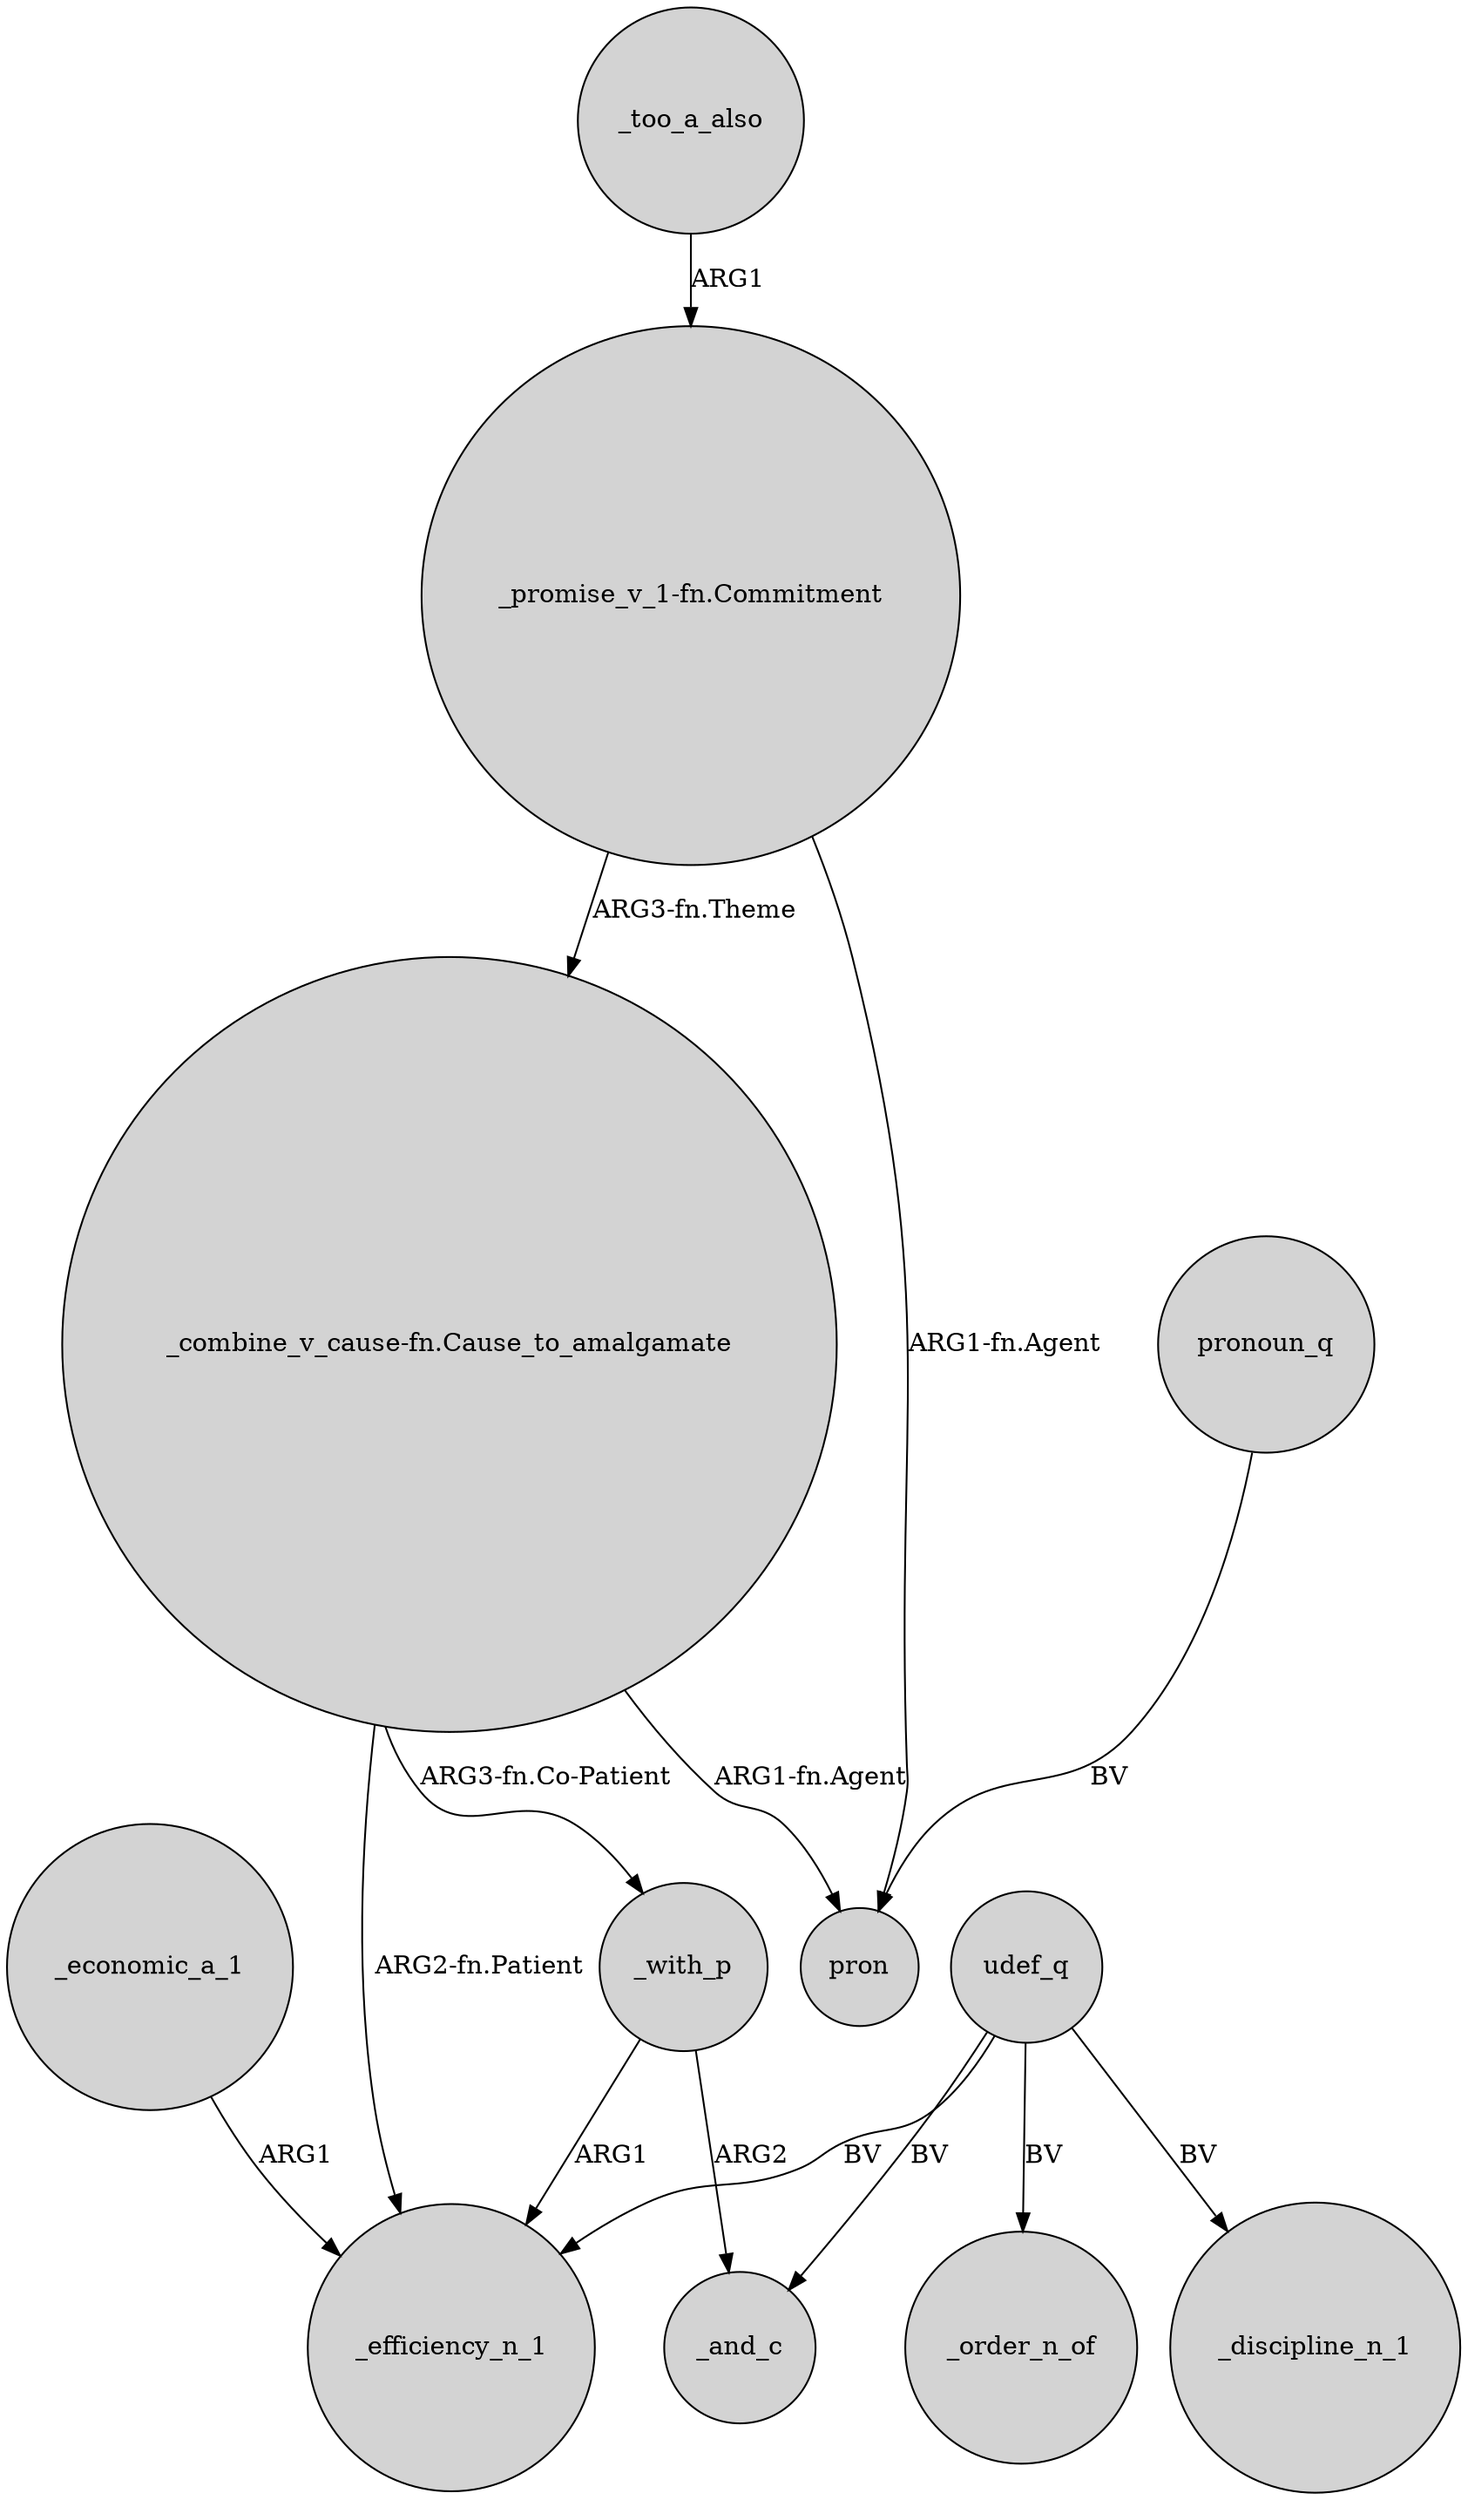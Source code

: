digraph {
	node [shape=circle style=filled]
	_with_p -> _efficiency_n_1 [label=ARG1]
	_with_p -> _and_c [label=ARG2]
	"_promise_v_1-fn.Commitment" -> "_combine_v_cause-fn.Cause_to_amalgamate" [label="ARG3-fn.Theme"]
	"_combine_v_cause-fn.Cause_to_amalgamate" -> _efficiency_n_1 [label="ARG2-fn.Patient"]
	"_combine_v_cause-fn.Cause_to_amalgamate" -> _with_p [label="ARG3-fn.Co-Patient"]
	_economic_a_1 -> _efficiency_n_1 [label=ARG1]
	udef_q -> _order_n_of [label=BV]
	_too_a_also -> "_promise_v_1-fn.Commitment" [label=ARG1]
	udef_q -> _and_c [label=BV]
	udef_q -> _efficiency_n_1 [label=BV]
	udef_q -> _discipline_n_1 [label=BV]
	"_combine_v_cause-fn.Cause_to_amalgamate" -> pron [label="ARG1-fn.Agent"]
	"_promise_v_1-fn.Commitment" -> pron [label="ARG1-fn.Agent"]
	pronoun_q -> pron [label=BV]
}
